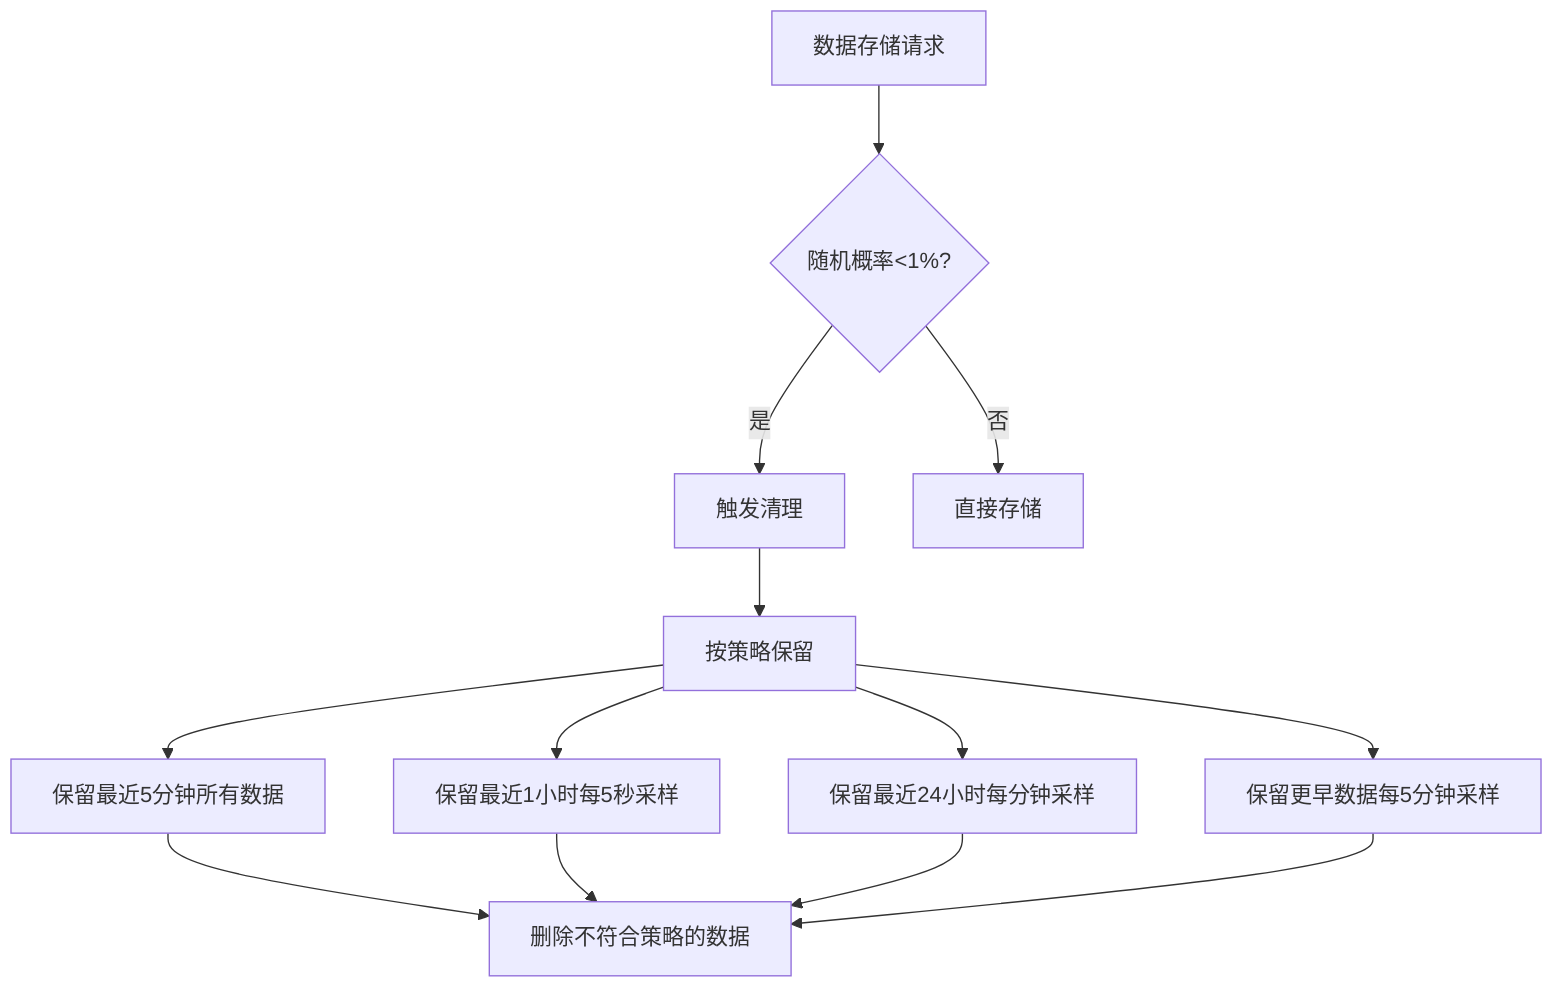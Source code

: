 flowchart TD
    A[数据存储请求] --> P{随机概率<1%?}
    P -->|是| C[触发清理]
    P -->|否| S[直接存储]
    
    C --> R[按策略保留]
    R --> L1[保留最近5分钟所有数据]
    R --> L2[保留最近1小时每5秒采样]
    R --> L3[保留最近24小时每分钟采样]
    R --> L4[保留更早数据每5分钟采样]
    
    L1 --> D[删除不符合策略的数据]
    L2 --> D
    L3 --> D
    L4 --> D